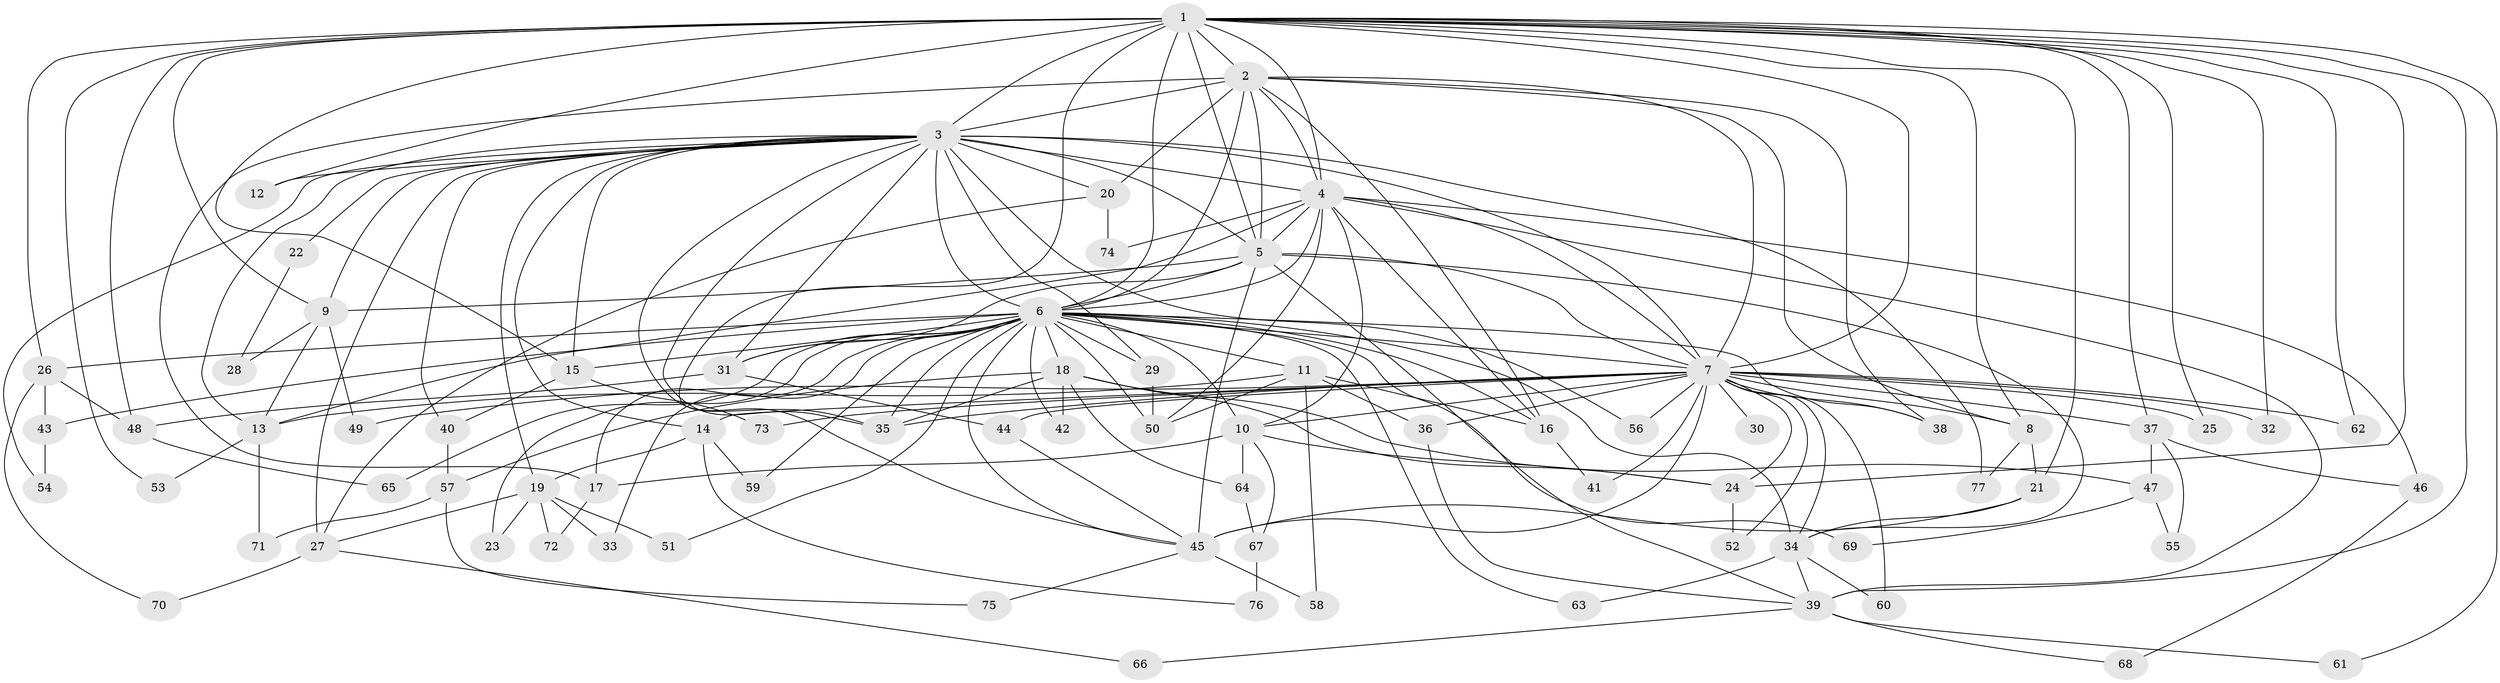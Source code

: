 // original degree distribution, {20: 0.0078125, 17: 0.015625, 25: 0.0078125, 18: 0.0078125, 24: 0.0078125, 19: 0.015625, 29: 0.0078125, 33: 0.0078125, 4: 0.15625, 3: 0.1796875, 7: 0.0234375, 2: 0.5, 5: 0.0546875, 8: 0.0078125}
// Generated by graph-tools (version 1.1) at 2025/49/03/04/25 22:49:30]
// undirected, 77 vertices, 186 edges
graph export_dot {
  node [color=gray90,style=filled];
  1;
  2;
  3;
  4;
  5;
  6;
  7;
  8;
  9;
  10;
  11;
  12;
  13;
  14;
  15;
  16;
  17;
  18;
  19;
  20;
  21;
  22;
  23;
  24;
  25;
  26;
  27;
  28;
  29;
  30;
  31;
  32;
  33;
  34;
  35;
  36;
  37;
  38;
  39;
  40;
  41;
  42;
  43;
  44;
  45;
  46;
  47;
  48;
  49;
  50;
  51;
  52;
  53;
  54;
  55;
  56;
  57;
  58;
  59;
  60;
  61;
  62;
  63;
  64;
  65;
  66;
  67;
  68;
  69;
  70;
  71;
  72;
  73;
  74;
  75;
  76;
  77;
  1 -- 2 [weight=2.0];
  1 -- 3 [weight=4.0];
  1 -- 4 [weight=2.0];
  1 -- 5 [weight=2.0];
  1 -- 6 [weight=4.0];
  1 -- 7 [weight=3.0];
  1 -- 8 [weight=1.0];
  1 -- 9 [weight=1.0];
  1 -- 12 [weight=1.0];
  1 -- 15 [weight=1.0];
  1 -- 21 [weight=1.0];
  1 -- 24 [weight=1.0];
  1 -- 25 [weight=1.0];
  1 -- 26 [weight=1.0];
  1 -- 32 [weight=1.0];
  1 -- 35 [weight=1.0];
  1 -- 37 [weight=1.0];
  1 -- 39 [weight=1.0];
  1 -- 48 [weight=1.0];
  1 -- 53 [weight=1.0];
  1 -- 61 [weight=1.0];
  1 -- 62 [weight=1.0];
  2 -- 3 [weight=2.0];
  2 -- 4 [weight=1.0];
  2 -- 5 [weight=1.0];
  2 -- 6 [weight=2.0];
  2 -- 7 [weight=2.0];
  2 -- 8 [weight=2.0];
  2 -- 16 [weight=1.0];
  2 -- 17 [weight=2.0];
  2 -- 20 [weight=1.0];
  2 -- 38 [weight=1.0];
  3 -- 4 [weight=3.0];
  3 -- 5 [weight=2.0];
  3 -- 6 [weight=4.0];
  3 -- 7 [weight=2.0];
  3 -- 9 [weight=1.0];
  3 -- 12 [weight=1.0];
  3 -- 13 [weight=2.0];
  3 -- 14 [weight=1.0];
  3 -- 15 [weight=1.0];
  3 -- 19 [weight=1.0];
  3 -- 20 [weight=1.0];
  3 -- 22 [weight=1.0];
  3 -- 27 [weight=3.0];
  3 -- 29 [weight=1.0];
  3 -- 31 [weight=1.0];
  3 -- 35 [weight=1.0];
  3 -- 40 [weight=1.0];
  3 -- 45 [weight=2.0];
  3 -- 54 [weight=1.0];
  3 -- 56 [weight=2.0];
  3 -- 77 [weight=1.0];
  4 -- 5 [weight=2.0];
  4 -- 6 [weight=2.0];
  4 -- 7 [weight=1.0];
  4 -- 10 [weight=1.0];
  4 -- 13 [weight=1.0];
  4 -- 16 [weight=1.0];
  4 -- 39 [weight=1.0];
  4 -- 46 [weight=1.0];
  4 -- 50 [weight=1.0];
  4 -- 74 [weight=1.0];
  5 -- 6 [weight=2.0];
  5 -- 7 [weight=1.0];
  5 -- 9 [weight=1.0];
  5 -- 31 [weight=1.0];
  5 -- 34 [weight=1.0];
  5 -- 39 [weight=1.0];
  5 -- 45 [weight=8.0];
  6 -- 7 [weight=2.0];
  6 -- 10 [weight=1.0];
  6 -- 11 [weight=2.0];
  6 -- 15 [weight=1.0];
  6 -- 16 [weight=1.0];
  6 -- 17 [weight=3.0];
  6 -- 18 [weight=1.0];
  6 -- 23 [weight=1.0];
  6 -- 26 [weight=1.0];
  6 -- 29 [weight=1.0];
  6 -- 31 [weight=1.0];
  6 -- 33 [weight=1.0];
  6 -- 34 [weight=1.0];
  6 -- 35 [weight=1.0];
  6 -- 38 [weight=1.0];
  6 -- 42 [weight=1.0];
  6 -- 43 [weight=1.0];
  6 -- 45 [weight=2.0];
  6 -- 50 [weight=1.0];
  6 -- 51 [weight=1.0];
  6 -- 59 [weight=1.0];
  6 -- 63 [weight=1.0];
  6 -- 65 [weight=1.0];
  6 -- 69 [weight=1.0];
  7 -- 8 [weight=1.0];
  7 -- 10 [weight=1.0];
  7 -- 14 [weight=1.0];
  7 -- 24 [weight=1.0];
  7 -- 25 [weight=1.0];
  7 -- 30 [weight=1.0];
  7 -- 32 [weight=1.0];
  7 -- 34 [weight=1.0];
  7 -- 35 [weight=1.0];
  7 -- 36 [weight=1.0];
  7 -- 37 [weight=1.0];
  7 -- 38 [weight=1.0];
  7 -- 41 [weight=1.0];
  7 -- 44 [weight=1.0];
  7 -- 45 [weight=1.0];
  7 -- 49 [weight=1.0];
  7 -- 52 [weight=1.0];
  7 -- 56 [weight=1.0];
  7 -- 60 [weight=1.0];
  7 -- 62 [weight=1.0];
  7 -- 73 [weight=1.0];
  8 -- 21 [weight=1.0];
  8 -- 77 [weight=1.0];
  9 -- 13 [weight=1.0];
  9 -- 28 [weight=1.0];
  9 -- 49 [weight=1.0];
  10 -- 17 [weight=1.0];
  10 -- 24 [weight=1.0];
  10 -- 64 [weight=1.0];
  10 -- 67 [weight=1.0];
  11 -- 13 [weight=1.0];
  11 -- 16 [weight=1.0];
  11 -- 36 [weight=1.0];
  11 -- 50 [weight=1.0];
  11 -- 58 [weight=1.0];
  13 -- 53 [weight=1.0];
  13 -- 71 [weight=1.0];
  14 -- 19 [weight=1.0];
  14 -- 59 [weight=1.0];
  14 -- 76 [weight=1.0];
  15 -- 40 [weight=1.0];
  15 -- 73 [weight=1.0];
  16 -- 41 [weight=1.0];
  17 -- 72 [weight=1.0];
  18 -- 24 [weight=1.0];
  18 -- 35 [weight=1.0];
  18 -- 42 [weight=1.0];
  18 -- 47 [weight=1.0];
  18 -- 57 [weight=1.0];
  18 -- 64 [weight=1.0];
  19 -- 23 [weight=1.0];
  19 -- 27 [weight=1.0];
  19 -- 33 [weight=1.0];
  19 -- 51 [weight=1.0];
  19 -- 72 [weight=1.0];
  20 -- 27 [weight=1.0];
  20 -- 74 [weight=1.0];
  21 -- 34 [weight=1.0];
  21 -- 45 [weight=1.0];
  22 -- 28 [weight=1.0];
  24 -- 52 [weight=1.0];
  26 -- 43 [weight=1.0];
  26 -- 48 [weight=1.0];
  26 -- 70 [weight=1.0];
  27 -- 66 [weight=1.0];
  27 -- 70 [weight=1.0];
  29 -- 50 [weight=1.0];
  31 -- 44 [weight=1.0];
  31 -- 48 [weight=1.0];
  34 -- 39 [weight=1.0];
  34 -- 60 [weight=1.0];
  34 -- 63 [weight=1.0];
  36 -- 39 [weight=1.0];
  37 -- 46 [weight=1.0];
  37 -- 47 [weight=1.0];
  37 -- 55 [weight=1.0];
  39 -- 61 [weight=1.0];
  39 -- 66 [weight=1.0];
  39 -- 68 [weight=1.0];
  40 -- 57 [weight=1.0];
  43 -- 54 [weight=1.0];
  44 -- 45 [weight=1.0];
  45 -- 58 [weight=1.0];
  45 -- 75 [weight=1.0];
  46 -- 68 [weight=1.0];
  47 -- 55 [weight=1.0];
  47 -- 69 [weight=1.0];
  48 -- 65 [weight=1.0];
  57 -- 71 [weight=1.0];
  57 -- 75 [weight=1.0];
  64 -- 67 [weight=1.0];
  67 -- 76 [weight=1.0];
}
